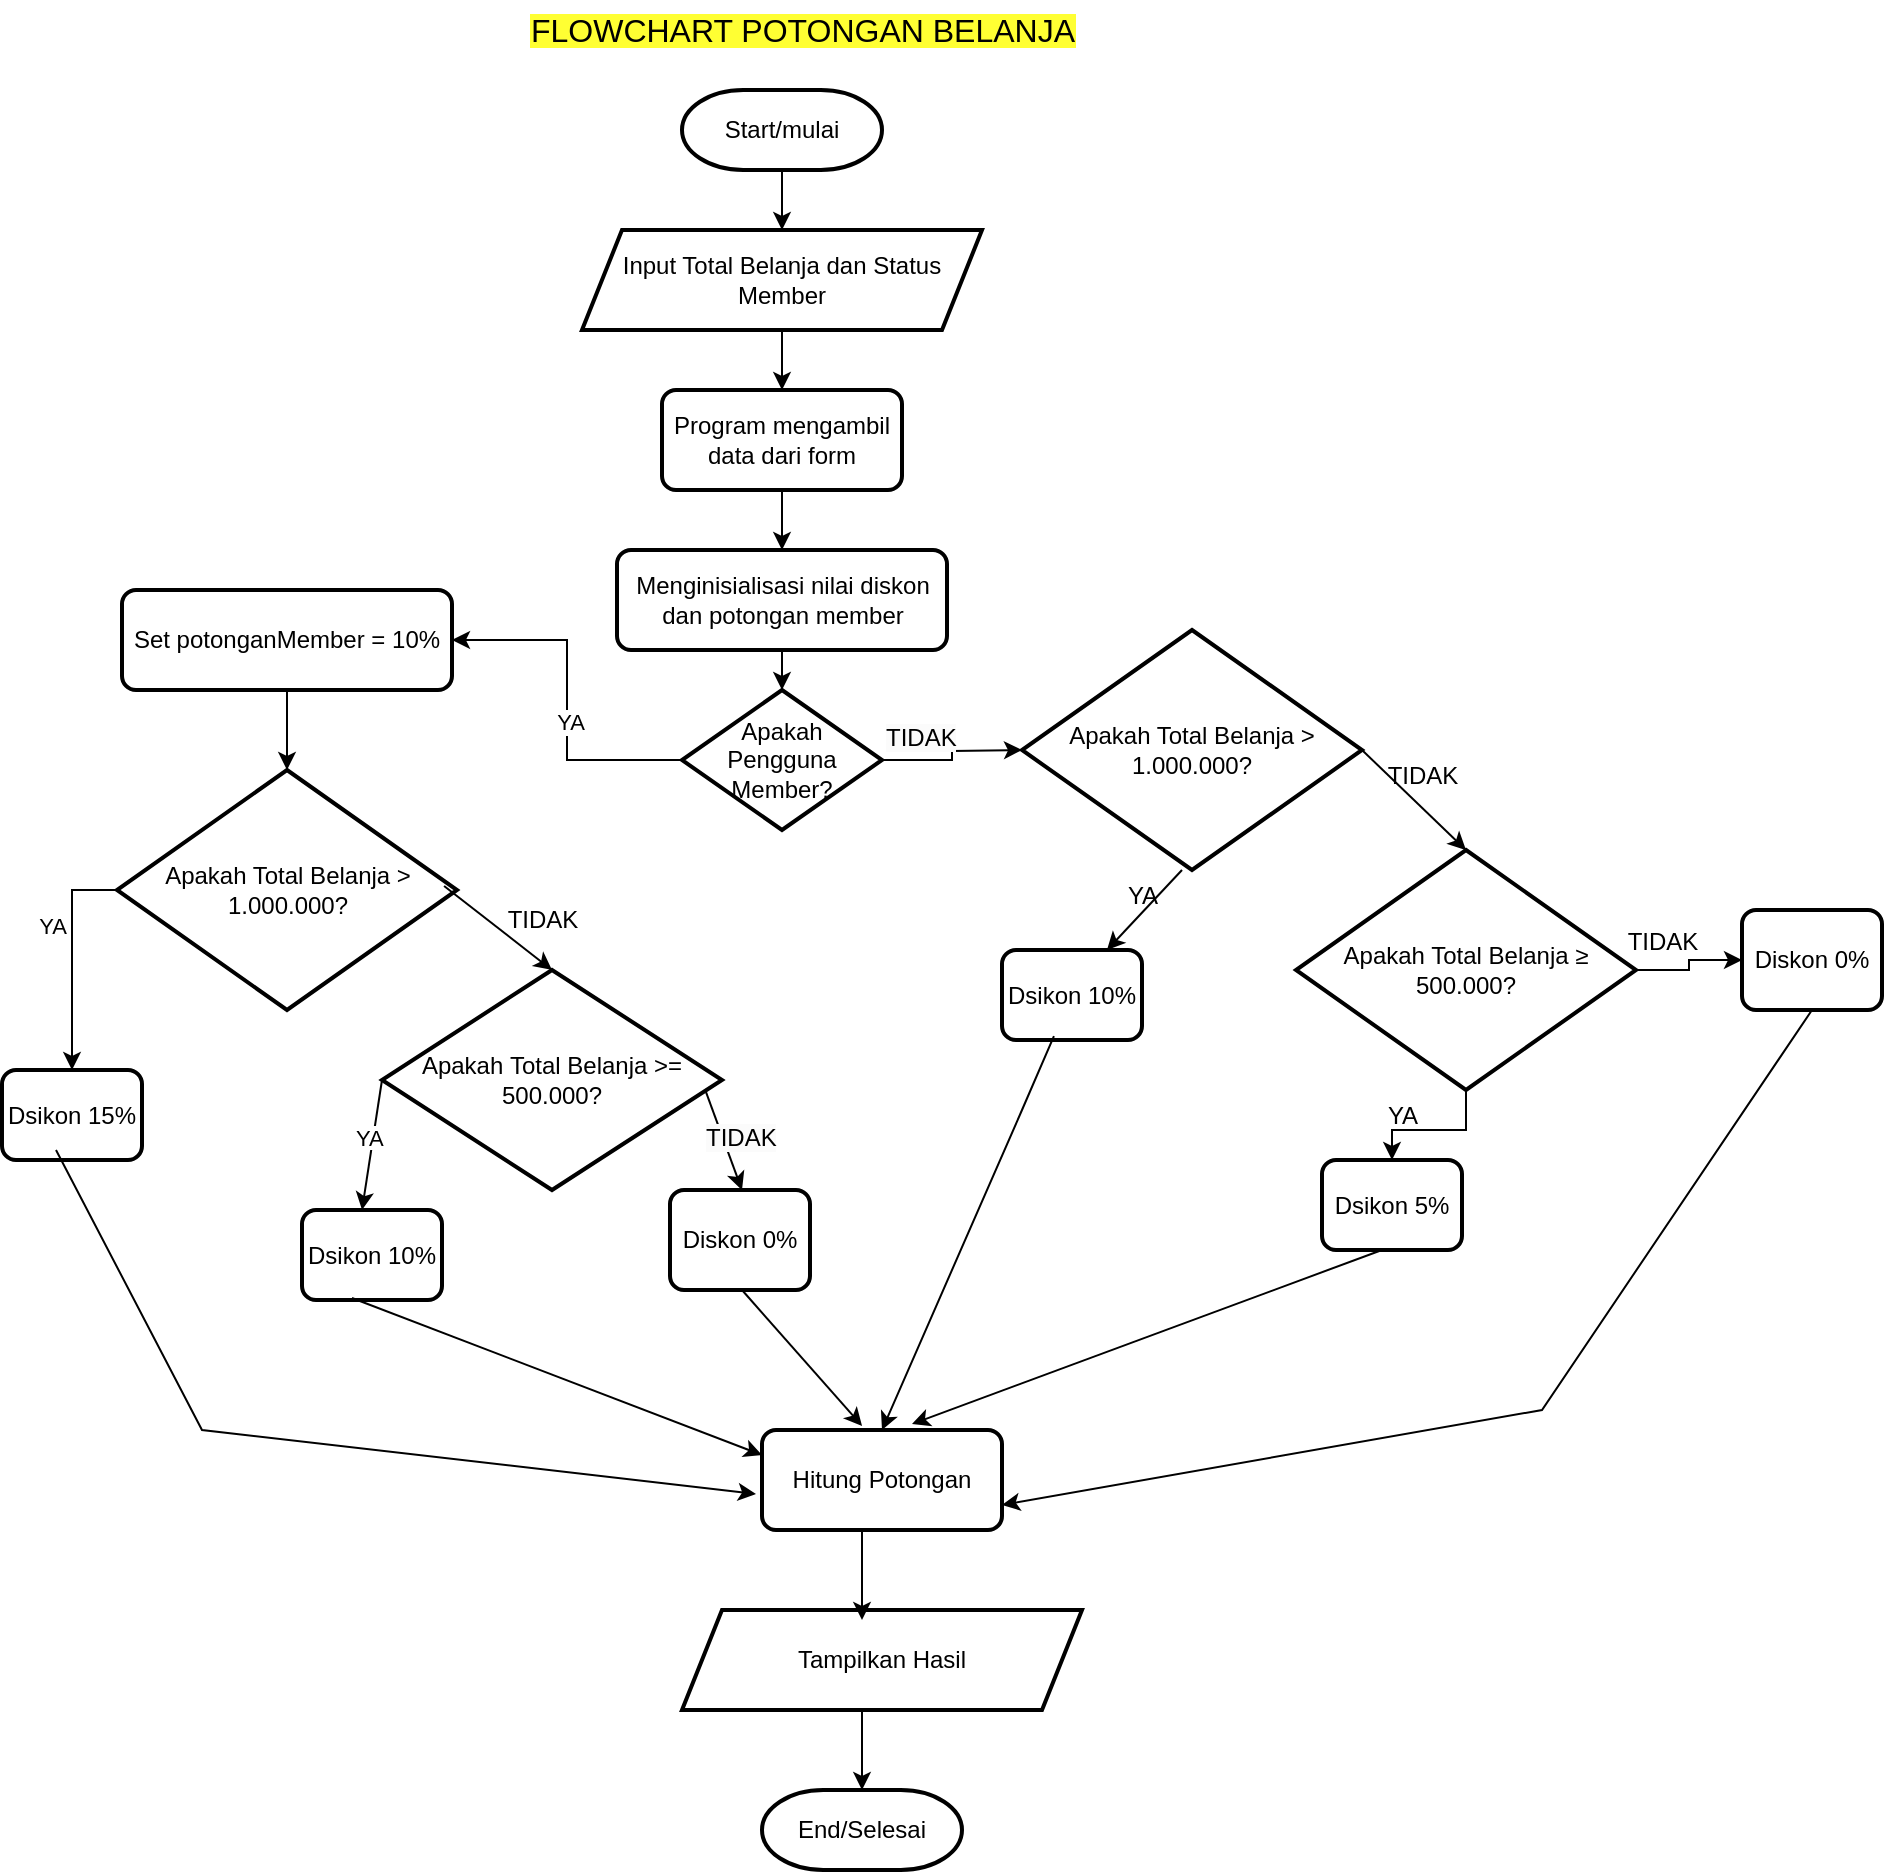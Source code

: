 <mxfile version="24.7.17">
  <diagram id="C5RBs43oDa-KdzZeNtuy" name="Page-1">
    <mxGraphModel dx="880" dy="460" grid="1" gridSize="10" guides="1" tooltips="1" connect="1" arrows="1" fold="1" page="1" pageScale="1" pageWidth="827" pageHeight="1169" math="0" shadow="0">
      <root>
        <mxCell id="WIyWlLk6GJQsqaUBKTNV-0" />
        <mxCell id="WIyWlLk6GJQsqaUBKTNV-1" parent="WIyWlLk6GJQsqaUBKTNV-0" />
        <mxCell id="ttL28P239rOxmT9tzjyc-0" value="&lt;font style=&quot;font-size: 16px; background-color: rgb(255, 255, 51);&quot;&gt;FLOWCHART POTONGAN BELANJA&lt;/font&gt;&lt;div style=&quot;font-size: 16px;&quot;&gt;&lt;br&gt;&lt;/div&gt;" style="text;html=1;align=center;verticalAlign=middle;resizable=0;points=[];autosize=1;strokeColor=none;fillColor=none;" vertex="1" parent="WIyWlLk6GJQsqaUBKTNV-1">
          <mxGeometry x="260" y="15" width="300" height="50" as="geometry" />
        </mxCell>
        <mxCell id="ttL28P239rOxmT9tzjyc-1" value="Start/mulai" style="strokeWidth=2;html=1;shape=mxgraph.flowchart.terminator;whiteSpace=wrap;" vertex="1" parent="WIyWlLk6GJQsqaUBKTNV-1">
          <mxGeometry x="350" y="60" width="100" height="40" as="geometry" />
        </mxCell>
        <mxCell id="ttL28P239rOxmT9tzjyc-2" value="" style="endArrow=classic;html=1;rounded=0;" edge="1" parent="WIyWlLk6GJQsqaUBKTNV-1">
          <mxGeometry width="50" height="50" relative="1" as="geometry">
            <mxPoint x="400" y="100" as="sourcePoint" />
            <mxPoint x="400" y="130" as="targetPoint" />
          </mxGeometry>
        </mxCell>
        <mxCell id="ttL28P239rOxmT9tzjyc-4" value="Input Total Belanja dan Status Member" style="shape=parallelogram;perimeter=parallelogramPerimeter;whiteSpace=wrap;html=1;fixedSize=1;strokeWidth=2;" vertex="1" parent="WIyWlLk6GJQsqaUBKTNV-1">
          <mxGeometry x="300" y="130" width="200" height="50" as="geometry" />
        </mxCell>
        <mxCell id="ttL28P239rOxmT9tzjyc-8" value="" style="edgeStyle=orthogonalEdgeStyle;rounded=0;orthogonalLoop=1;jettySize=auto;html=1;" edge="1" parent="WIyWlLk6GJQsqaUBKTNV-1" source="ttL28P239rOxmT9tzjyc-5" target="ttL28P239rOxmT9tzjyc-7">
          <mxGeometry relative="1" as="geometry" />
        </mxCell>
        <mxCell id="ttL28P239rOxmT9tzjyc-5" value="Program mengambil data dari form" style="rounded=1;whiteSpace=wrap;html=1;absoluteArcSize=1;arcSize=14;strokeWidth=2;" vertex="1" parent="WIyWlLk6GJQsqaUBKTNV-1">
          <mxGeometry x="340" y="210" width="120" height="50" as="geometry" />
        </mxCell>
        <mxCell id="ttL28P239rOxmT9tzjyc-6" value="" style="endArrow=classic;html=1;rounded=0;exitX=0.5;exitY=1;exitDx=0;exitDy=0;entryX=0.5;entryY=0;entryDx=0;entryDy=0;" edge="1" parent="WIyWlLk6GJQsqaUBKTNV-1" source="ttL28P239rOxmT9tzjyc-4" target="ttL28P239rOxmT9tzjyc-5">
          <mxGeometry width="50" height="50" relative="1" as="geometry">
            <mxPoint x="400" y="230" as="sourcePoint" />
            <mxPoint x="380" y="210" as="targetPoint" />
          </mxGeometry>
        </mxCell>
        <mxCell id="ttL28P239rOxmT9tzjyc-10" value="" style="edgeStyle=orthogonalEdgeStyle;rounded=0;orthogonalLoop=1;jettySize=auto;html=1;" edge="1" parent="WIyWlLk6GJQsqaUBKTNV-1" source="ttL28P239rOxmT9tzjyc-7" target="ttL28P239rOxmT9tzjyc-9">
          <mxGeometry relative="1" as="geometry" />
        </mxCell>
        <mxCell id="ttL28P239rOxmT9tzjyc-7" value="Menginisialisasi nilai diskon dan potongan member" style="rounded=1;whiteSpace=wrap;html=1;absoluteArcSize=1;arcSize=14;strokeWidth=2;" vertex="1" parent="WIyWlLk6GJQsqaUBKTNV-1">
          <mxGeometry x="317.5" y="290" width="165" height="50" as="geometry" />
        </mxCell>
        <mxCell id="ttL28P239rOxmT9tzjyc-12" value="" style="edgeStyle=orthogonalEdgeStyle;rounded=0;orthogonalLoop=1;jettySize=auto;html=1;" edge="1" parent="WIyWlLk6GJQsqaUBKTNV-1" source="ttL28P239rOxmT9tzjyc-9" target="ttL28P239rOxmT9tzjyc-11">
          <mxGeometry relative="1" as="geometry" />
        </mxCell>
        <mxCell id="ttL28P239rOxmT9tzjyc-13" value="YA" style="edgeLabel;html=1;align=center;verticalAlign=middle;resizable=0;points=[];" vertex="1" connectable="0" parent="ttL28P239rOxmT9tzjyc-12">
          <mxGeometry x="-0.312" y="2" relative="1" as="geometry">
            <mxPoint x="3" y="-17" as="offset" />
          </mxGeometry>
        </mxCell>
        <mxCell id="ttL28P239rOxmT9tzjyc-48" value="" style="edgeStyle=orthogonalEdgeStyle;rounded=0;orthogonalLoop=1;jettySize=auto;html=1;" edge="1" parent="WIyWlLk6GJQsqaUBKTNV-1" source="ttL28P239rOxmT9tzjyc-9">
          <mxGeometry relative="1" as="geometry">
            <mxPoint x="520" y="390" as="targetPoint" />
          </mxGeometry>
        </mxCell>
        <mxCell id="ttL28P239rOxmT9tzjyc-9" value="Apakah Pengguna Member?" style="strokeWidth=2;html=1;shape=mxgraph.flowchart.decision;whiteSpace=wrap;" vertex="1" parent="WIyWlLk6GJQsqaUBKTNV-1">
          <mxGeometry x="350" y="360" width="100" height="70" as="geometry" />
        </mxCell>
        <mxCell id="ttL28P239rOxmT9tzjyc-15" value="" style="edgeStyle=orthogonalEdgeStyle;rounded=0;orthogonalLoop=1;jettySize=auto;html=1;" edge="1" parent="WIyWlLk6GJQsqaUBKTNV-1" source="ttL28P239rOxmT9tzjyc-11" target="ttL28P239rOxmT9tzjyc-14">
          <mxGeometry relative="1" as="geometry" />
        </mxCell>
        <mxCell id="ttL28P239rOxmT9tzjyc-11" value="Set potonganMember = 10%" style="rounded=1;whiteSpace=wrap;html=1;absoluteArcSize=1;arcSize=14;strokeWidth=2;" vertex="1" parent="WIyWlLk6GJQsqaUBKTNV-1">
          <mxGeometry x="70" y="310" width="165" height="50" as="geometry" />
        </mxCell>
        <mxCell id="ttL28P239rOxmT9tzjyc-14" value="Apakah Total Belanja &amp;gt; 1.000.000?" style="strokeWidth=2;html=1;shape=mxgraph.flowchart.decision;whiteSpace=wrap;" vertex="1" parent="WIyWlLk6GJQsqaUBKTNV-1">
          <mxGeometry x="67.5" y="400" width="170" height="120" as="geometry" />
        </mxCell>
        <mxCell id="ttL28P239rOxmT9tzjyc-16" value="Dsikon 15%" style="rounded=1;whiteSpace=wrap;html=1;absoluteArcSize=1;arcSize=14;strokeWidth=2;" vertex="1" parent="WIyWlLk6GJQsqaUBKTNV-1">
          <mxGeometry x="10" y="550" width="70" height="45" as="geometry" />
        </mxCell>
        <mxCell id="ttL28P239rOxmT9tzjyc-17" value="Diskon 0%" style="rounded=1;whiteSpace=wrap;html=1;absoluteArcSize=1;arcSize=14;strokeWidth=2;" vertex="1" parent="WIyWlLk6GJQsqaUBKTNV-1">
          <mxGeometry x="344" y="610" width="70" height="50" as="geometry" />
        </mxCell>
        <mxCell id="ttL28P239rOxmT9tzjyc-21" value="" style="edgeStyle=orthogonalEdgeStyle;rounded=0;orthogonalLoop=1;jettySize=auto;html=1;entryX=0.5;entryY=0;entryDx=0;entryDy=0;exitX=0;exitY=0.5;exitDx=0;exitDy=0;exitPerimeter=0;" edge="1" parent="WIyWlLk6GJQsqaUBKTNV-1" source="ttL28P239rOxmT9tzjyc-14" target="ttL28P239rOxmT9tzjyc-16">
          <mxGeometry relative="1" as="geometry">
            <mxPoint x="67.5" y="450" as="sourcePoint" />
            <mxPoint x="37.5" y="510" as="targetPoint" />
            <Array as="points">
              <mxPoint x="45" y="460" />
            </Array>
          </mxGeometry>
        </mxCell>
        <mxCell id="ttL28P239rOxmT9tzjyc-22" value="YA" style="edgeLabel;html=1;align=center;verticalAlign=middle;resizable=0;points=[];" vertex="1" connectable="0" parent="ttL28P239rOxmT9tzjyc-21">
          <mxGeometry x="-0.312" y="2" relative="1" as="geometry">
            <mxPoint x="-12" y="2" as="offset" />
          </mxGeometry>
        </mxCell>
        <mxCell id="ttL28P239rOxmT9tzjyc-34" value="Apakah&amp;nbsp;Total Belanja &amp;gt;= 500.000?" style="strokeWidth=2;html=1;shape=mxgraph.flowchart.decision;whiteSpace=wrap;" vertex="1" parent="WIyWlLk6GJQsqaUBKTNV-1">
          <mxGeometry x="200" y="500" width="170" height="110" as="geometry" />
        </mxCell>
        <mxCell id="ttL28P239rOxmT9tzjyc-36" value="" style="endArrow=classic;html=1;rounded=0;entryX=0.5;entryY=0;entryDx=0;entryDy=0;entryPerimeter=0;exitX=0.962;exitY=0.483;exitDx=0;exitDy=0;exitPerimeter=0;" edge="1" parent="WIyWlLk6GJQsqaUBKTNV-1" source="ttL28P239rOxmT9tzjyc-14" target="ttL28P239rOxmT9tzjyc-34">
          <mxGeometry width="50" height="50" relative="1" as="geometry">
            <mxPoint x="240" y="460" as="sourcePoint" />
            <mxPoint x="290" y="410" as="targetPoint" />
          </mxGeometry>
        </mxCell>
        <mxCell id="ttL28P239rOxmT9tzjyc-38" value="" style="endArrow=classic;html=1;rounded=0;exitX=0;exitY=0.5;exitDx=0;exitDy=0;exitPerimeter=0;" edge="1" parent="WIyWlLk6GJQsqaUBKTNV-1" source="ttL28P239rOxmT9tzjyc-34">
          <mxGeometry width="50" height="50" relative="1" as="geometry">
            <mxPoint x="200" y="560" as="sourcePoint" />
            <mxPoint x="190" y="620" as="targetPoint" />
          </mxGeometry>
        </mxCell>
        <mxCell id="ttL28P239rOxmT9tzjyc-39" value="&lt;span style=&quot;color: rgb(0, 0, 0); font-family: Helvetica; font-size: 11px; font-style: normal; font-variant-ligatures: normal; font-variant-caps: normal; font-weight: 400; letter-spacing: normal; orphans: 2; text-align: center; text-indent: 0px; text-transform: none; widows: 2; word-spacing: 0px; -webkit-text-stroke-width: 0px; white-space: nowrap; background-color: rgb(255, 255, 255); text-decoration-thickness: initial; text-decoration-style: initial; text-decoration-color: initial; display: inline !important; float: none;&quot;&gt;YA&lt;/span&gt;" style="text;whiteSpace=wrap;html=1;" vertex="1" parent="WIyWlLk6GJQsqaUBKTNV-1">
          <mxGeometry x="185" y="570" width="50" height="40" as="geometry" />
        </mxCell>
        <mxCell id="ttL28P239rOxmT9tzjyc-40" value="TIDAK" style="text;html=1;align=center;verticalAlign=middle;resizable=0;points=[];autosize=1;strokeColor=none;fillColor=none;" vertex="1" parent="WIyWlLk6GJQsqaUBKTNV-1">
          <mxGeometry x="250" y="460" width="60" height="30" as="geometry" />
        </mxCell>
        <mxCell id="ttL28P239rOxmT9tzjyc-42" value="Dsikon 10%" style="rounded=1;whiteSpace=wrap;html=1;absoluteArcSize=1;arcSize=14;strokeWidth=2;" vertex="1" parent="WIyWlLk6GJQsqaUBKTNV-1">
          <mxGeometry x="160" y="620" width="70" height="45" as="geometry" />
        </mxCell>
        <mxCell id="ttL28P239rOxmT9tzjyc-44" value="" style="endArrow=classic;html=1;rounded=0;exitX=0.953;exitY=0.555;exitDx=0;exitDy=0;exitPerimeter=0;" edge="1" parent="WIyWlLk6GJQsqaUBKTNV-1" source="ttL28P239rOxmT9tzjyc-34">
          <mxGeometry width="50" height="50" relative="1" as="geometry">
            <mxPoint x="370" y="560" as="sourcePoint" />
            <mxPoint x="380" y="610" as="targetPoint" />
          </mxGeometry>
        </mxCell>
        <mxCell id="ttL28P239rOxmT9tzjyc-46" value="&lt;span style=&quot;color: rgb(0, 0, 0); font-family: Helvetica; font-size: 12px; font-style: normal; font-variant-ligatures: normal; font-variant-caps: normal; font-weight: 400; letter-spacing: normal; orphans: 2; text-align: center; text-indent: 0px; text-transform: none; widows: 2; word-spacing: 0px; -webkit-text-stroke-width: 0px; white-space: nowrap; background-color: rgb(251, 251, 251); text-decoration-thickness: initial; text-decoration-style: initial; text-decoration-color: initial; display: inline !important; float: none;&quot;&gt;TIDAK&lt;/span&gt;" style="text;whiteSpace=wrap;html=1;" vertex="1" parent="WIyWlLk6GJQsqaUBKTNV-1">
          <mxGeometry x="360" y="570" width="70" height="40" as="geometry" />
        </mxCell>
        <mxCell id="ttL28P239rOxmT9tzjyc-49" value="&lt;span style=&quot;color: rgb(0, 0, 0); font-family: Helvetica; font-size: 12px; font-style: normal; font-variant-ligatures: normal; font-variant-caps: normal; font-weight: 400; letter-spacing: normal; orphans: 2; text-align: center; text-indent: 0px; text-transform: none; widows: 2; word-spacing: 0px; -webkit-text-stroke-width: 0px; white-space: nowrap; background-color: rgb(251, 251, 251); text-decoration-thickness: initial; text-decoration-style: initial; text-decoration-color: initial; display: inline !important; float: none;&quot;&gt;TIDAK&lt;/span&gt;" style="text;whiteSpace=wrap;html=1;" vertex="1" parent="WIyWlLk6GJQsqaUBKTNV-1">
          <mxGeometry x="450" y="370" width="70" height="40" as="geometry" />
        </mxCell>
        <mxCell id="ttL28P239rOxmT9tzjyc-50" value="Apakah Total Belanja &amp;gt; 1.000.000?" style="strokeWidth=2;html=1;shape=mxgraph.flowchart.decision;whiteSpace=wrap;" vertex="1" parent="WIyWlLk6GJQsqaUBKTNV-1">
          <mxGeometry x="520" y="330" width="170" height="120" as="geometry" />
        </mxCell>
        <mxCell id="ttL28P239rOxmT9tzjyc-55" value="" style="edgeStyle=orthogonalEdgeStyle;rounded=0;orthogonalLoop=1;jettySize=auto;html=1;" edge="1" parent="WIyWlLk6GJQsqaUBKTNV-1" source="ttL28P239rOxmT9tzjyc-51" target="ttL28P239rOxmT9tzjyc-54">
          <mxGeometry relative="1" as="geometry" />
        </mxCell>
        <mxCell id="ttL28P239rOxmT9tzjyc-60" value="" style="edgeStyle=orthogonalEdgeStyle;rounded=0;orthogonalLoop=1;jettySize=auto;html=1;" edge="1" parent="WIyWlLk6GJQsqaUBKTNV-1" source="ttL28P239rOxmT9tzjyc-51" target="ttL28P239rOxmT9tzjyc-59">
          <mxGeometry relative="1" as="geometry" />
        </mxCell>
        <mxCell id="ttL28P239rOxmT9tzjyc-51" value="Apakah Total Belanja ≥ 500.000?" style="strokeWidth=2;html=1;shape=mxgraph.flowchart.decision;whiteSpace=wrap;" vertex="1" parent="WIyWlLk6GJQsqaUBKTNV-1">
          <mxGeometry x="657" y="440" width="170" height="120" as="geometry" />
        </mxCell>
        <mxCell id="ttL28P239rOxmT9tzjyc-52" value="" style="endArrow=classic;html=1;rounded=0;entryX=0.5;entryY=0;entryDx=0;entryDy=0;entryPerimeter=0;" edge="1" parent="WIyWlLk6GJQsqaUBKTNV-1" target="ttL28P239rOxmT9tzjyc-51">
          <mxGeometry width="50" height="50" relative="1" as="geometry">
            <mxPoint x="690" y="390" as="sourcePoint" />
            <mxPoint x="740" y="340" as="targetPoint" />
          </mxGeometry>
        </mxCell>
        <mxCell id="ttL28P239rOxmT9tzjyc-53" value="TIDAK" style="text;html=1;align=center;verticalAlign=middle;resizable=0;points=[];autosize=1;strokeColor=none;fillColor=none;" vertex="1" parent="WIyWlLk6GJQsqaUBKTNV-1">
          <mxGeometry x="690" y="388" width="60" height="30" as="geometry" />
        </mxCell>
        <mxCell id="ttL28P239rOxmT9tzjyc-54" value="Diskon 0%" style="rounded=1;whiteSpace=wrap;html=1;absoluteArcSize=1;arcSize=14;strokeWidth=2;" vertex="1" parent="WIyWlLk6GJQsqaUBKTNV-1">
          <mxGeometry x="880" y="470" width="70" height="50" as="geometry" />
        </mxCell>
        <mxCell id="ttL28P239rOxmT9tzjyc-56" value="TIDAK&lt;div&gt;&lt;br&gt;&lt;/div&gt;" style="text;html=1;align=center;verticalAlign=middle;resizable=0;points=[];autosize=1;strokeColor=none;fillColor=none;" vertex="1" parent="WIyWlLk6GJQsqaUBKTNV-1">
          <mxGeometry x="810" y="473" width="60" height="40" as="geometry" />
        </mxCell>
        <mxCell id="ttL28P239rOxmT9tzjyc-57" value="Dsikon 10%" style="rounded=1;whiteSpace=wrap;html=1;absoluteArcSize=1;arcSize=14;strokeWidth=2;" vertex="1" parent="WIyWlLk6GJQsqaUBKTNV-1">
          <mxGeometry x="510" y="490" width="70" height="45" as="geometry" />
        </mxCell>
        <mxCell id="ttL28P239rOxmT9tzjyc-58" value="" style="endArrow=classic;html=1;rounded=0;entryX=0.75;entryY=0;entryDx=0;entryDy=0;" edge="1" parent="WIyWlLk6GJQsqaUBKTNV-1" target="ttL28P239rOxmT9tzjyc-57">
          <mxGeometry width="50" height="50" relative="1" as="geometry">
            <mxPoint x="600" y="450" as="sourcePoint" />
            <mxPoint x="650" y="400" as="targetPoint" />
          </mxGeometry>
        </mxCell>
        <mxCell id="ttL28P239rOxmT9tzjyc-59" value="Dsikon 5%" style="rounded=1;whiteSpace=wrap;html=1;absoluteArcSize=1;arcSize=14;strokeWidth=2;" vertex="1" parent="WIyWlLk6GJQsqaUBKTNV-1">
          <mxGeometry x="670" y="595" width="70" height="45" as="geometry" />
        </mxCell>
        <mxCell id="ttL28P239rOxmT9tzjyc-61" value="YA" style="text;html=1;align=center;verticalAlign=middle;resizable=0;points=[];autosize=1;strokeColor=none;fillColor=none;" vertex="1" parent="WIyWlLk6GJQsqaUBKTNV-1">
          <mxGeometry x="560" y="448" width="40" height="30" as="geometry" />
        </mxCell>
        <mxCell id="ttL28P239rOxmT9tzjyc-62" value="YA" style="text;html=1;align=center;verticalAlign=middle;resizable=0;points=[];autosize=1;strokeColor=none;fillColor=none;" vertex="1" parent="WIyWlLk6GJQsqaUBKTNV-1">
          <mxGeometry x="690" y="558" width="40" height="30" as="geometry" />
        </mxCell>
        <mxCell id="ttL28P239rOxmT9tzjyc-64" value="End/Selesai" style="strokeWidth=2;html=1;shape=mxgraph.flowchart.terminator;whiteSpace=wrap;" vertex="1" parent="WIyWlLk6GJQsqaUBKTNV-1">
          <mxGeometry x="390" y="910" width="100" height="40" as="geometry" />
        </mxCell>
        <mxCell id="ttL28P239rOxmT9tzjyc-65" value="Hitung Potongan" style="rounded=1;whiteSpace=wrap;html=1;absoluteArcSize=1;arcSize=14;strokeWidth=2;" vertex="1" parent="WIyWlLk6GJQsqaUBKTNV-1">
          <mxGeometry x="390" y="730" width="120" height="50" as="geometry" />
        </mxCell>
        <mxCell id="ttL28P239rOxmT9tzjyc-76" value="" style="edgeStyle=orthogonalEdgeStyle;rounded=0;orthogonalLoop=1;jettySize=auto;html=1;" edge="1" parent="WIyWlLk6GJQsqaUBKTNV-1" source="ttL28P239rOxmT9tzjyc-67" target="ttL28P239rOxmT9tzjyc-64">
          <mxGeometry relative="1" as="geometry">
            <Array as="points">
              <mxPoint x="440" y="890" />
              <mxPoint x="440" y="890" />
            </Array>
          </mxGeometry>
        </mxCell>
        <mxCell id="ttL28P239rOxmT9tzjyc-67" value="Tampilkan Hasil" style="shape=parallelogram;perimeter=parallelogramPerimeter;whiteSpace=wrap;html=1;fixedSize=1;strokeWidth=2;" vertex="1" parent="WIyWlLk6GJQsqaUBKTNV-1">
          <mxGeometry x="350" y="820" width="200" height="50" as="geometry" />
        </mxCell>
        <mxCell id="ttL28P239rOxmT9tzjyc-69" value="" style="endArrow=classic;html=1;rounded=0;entryX=-0.025;entryY=0.64;entryDx=0;entryDy=0;entryPerimeter=0;" edge="1" parent="WIyWlLk6GJQsqaUBKTNV-1" target="ttL28P239rOxmT9tzjyc-65">
          <mxGeometry width="50" height="50" relative="1" as="geometry">
            <mxPoint x="37" y="590" as="sourcePoint" />
            <mxPoint x="80" y="550" as="targetPoint" />
            <Array as="points">
              <mxPoint x="110" y="730" />
            </Array>
          </mxGeometry>
        </mxCell>
        <mxCell id="ttL28P239rOxmT9tzjyc-70" value="" style="endArrow=classic;html=1;rounded=0;exitX=0.357;exitY=0.978;exitDx=0;exitDy=0;exitPerimeter=0;entryX=0;entryY=0.25;entryDx=0;entryDy=0;" edge="1" parent="WIyWlLk6GJQsqaUBKTNV-1" source="ttL28P239rOxmT9tzjyc-42" target="ttL28P239rOxmT9tzjyc-65">
          <mxGeometry width="50" height="50" relative="1" as="geometry">
            <mxPoint x="430" y="710" as="sourcePoint" />
            <mxPoint x="480" y="660" as="targetPoint" />
          </mxGeometry>
        </mxCell>
        <mxCell id="ttL28P239rOxmT9tzjyc-71" value="" style="endArrow=classic;html=1;rounded=0;entryX=0.417;entryY=-0.04;entryDx=0;entryDy=0;entryPerimeter=0;" edge="1" parent="WIyWlLk6GJQsqaUBKTNV-1" target="ttL28P239rOxmT9tzjyc-65">
          <mxGeometry width="50" height="50" relative="1" as="geometry">
            <mxPoint x="380" y="660" as="sourcePoint" />
            <mxPoint x="430" y="610" as="targetPoint" />
          </mxGeometry>
        </mxCell>
        <mxCell id="ttL28P239rOxmT9tzjyc-72" value="" style="endArrow=classic;html=1;rounded=0;entryX=0.625;entryY=-0.06;entryDx=0;entryDy=0;entryPerimeter=0;" edge="1" parent="WIyWlLk6GJQsqaUBKTNV-1" target="ttL28P239rOxmT9tzjyc-65">
          <mxGeometry width="50" height="50" relative="1" as="geometry">
            <mxPoint x="700" y="640" as="sourcePoint" />
            <mxPoint x="750" y="590" as="targetPoint" />
          </mxGeometry>
        </mxCell>
        <mxCell id="ttL28P239rOxmT9tzjyc-73" value="" style="endArrow=classic;html=1;rounded=0;entryX=0.5;entryY=0;entryDx=0;entryDy=0;exitX=0.371;exitY=0.956;exitDx=0;exitDy=0;exitPerimeter=0;" edge="1" parent="WIyWlLk6GJQsqaUBKTNV-1" source="ttL28P239rOxmT9tzjyc-57" target="ttL28P239rOxmT9tzjyc-65">
          <mxGeometry width="50" height="50" relative="1" as="geometry">
            <mxPoint x="520" y="580" as="sourcePoint" />
            <mxPoint x="830" y="670" as="targetPoint" />
            <Array as="points">
              <mxPoint x="520" y="570" />
            </Array>
          </mxGeometry>
        </mxCell>
        <mxCell id="ttL28P239rOxmT9tzjyc-74" value="" style="endArrow=classic;html=1;rounded=0;exitX=0.5;exitY=1;exitDx=0;exitDy=0;entryX=1;entryY=0.75;entryDx=0;entryDy=0;" edge="1" parent="WIyWlLk6GJQsqaUBKTNV-1" source="ttL28P239rOxmT9tzjyc-54" target="ttL28P239rOxmT9tzjyc-65">
          <mxGeometry width="50" height="50" relative="1" as="geometry">
            <mxPoint x="880" y="610" as="sourcePoint" />
            <mxPoint x="810" y="630" as="targetPoint" />
            <Array as="points">
              <mxPoint x="780" y="720" />
            </Array>
          </mxGeometry>
        </mxCell>
        <mxCell id="ttL28P239rOxmT9tzjyc-75" value="" style="endArrow=classic;html=1;rounded=0;entryX=0.45;entryY=0.1;entryDx=0;entryDy=0;entryPerimeter=0;" edge="1" parent="WIyWlLk6GJQsqaUBKTNV-1" target="ttL28P239rOxmT9tzjyc-67">
          <mxGeometry width="50" height="50" relative="1" as="geometry">
            <mxPoint x="440" y="780" as="sourcePoint" />
            <mxPoint x="490" y="730" as="targetPoint" />
          </mxGeometry>
        </mxCell>
      </root>
    </mxGraphModel>
  </diagram>
</mxfile>
